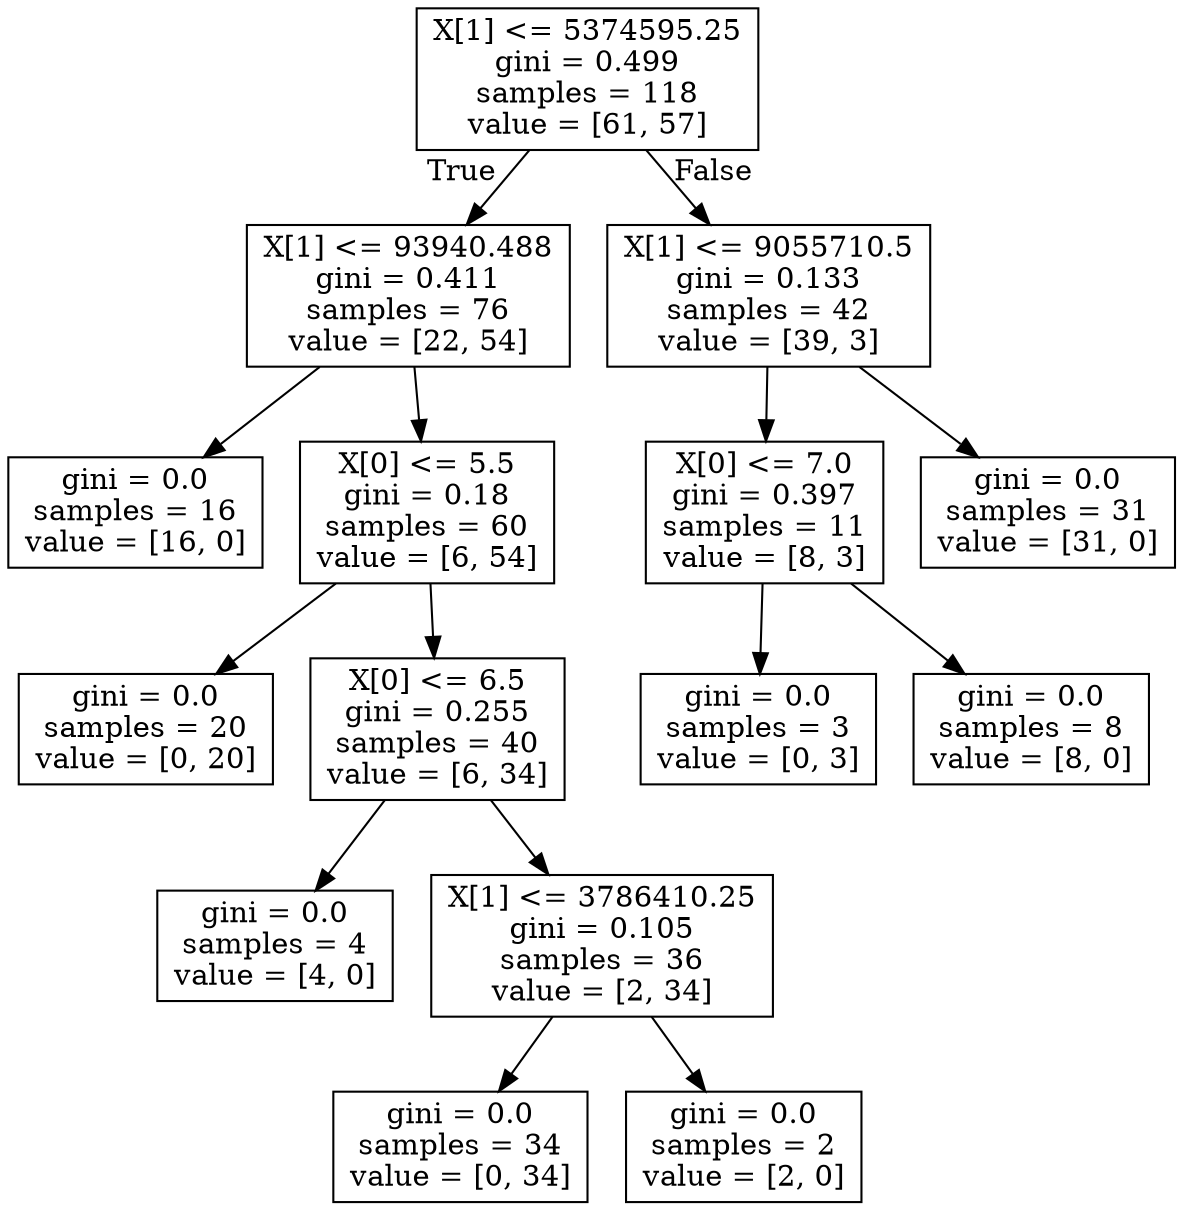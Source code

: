 digraph Tree {
node [shape=box] ;
0 [label="X[1] <= 5374595.25\ngini = 0.499\nsamples = 118\nvalue = [61, 57]"] ;
1 [label="X[1] <= 93940.488\ngini = 0.411\nsamples = 76\nvalue = [22, 54]"] ;
0 -> 1 [labeldistance=2.5, labelangle=45, headlabel="True"] ;
2 [label="gini = 0.0\nsamples = 16\nvalue = [16, 0]"] ;
1 -> 2 ;
3 [label="X[0] <= 5.5\ngini = 0.18\nsamples = 60\nvalue = [6, 54]"] ;
1 -> 3 ;
4 [label="gini = 0.0\nsamples = 20\nvalue = [0, 20]"] ;
3 -> 4 ;
5 [label="X[0] <= 6.5\ngini = 0.255\nsamples = 40\nvalue = [6, 34]"] ;
3 -> 5 ;
6 [label="gini = 0.0\nsamples = 4\nvalue = [4, 0]"] ;
5 -> 6 ;
7 [label="X[1] <= 3786410.25\ngini = 0.105\nsamples = 36\nvalue = [2, 34]"] ;
5 -> 7 ;
8 [label="gini = 0.0\nsamples = 34\nvalue = [0, 34]"] ;
7 -> 8 ;
9 [label="gini = 0.0\nsamples = 2\nvalue = [2, 0]"] ;
7 -> 9 ;
10 [label="X[1] <= 9055710.5\ngini = 0.133\nsamples = 42\nvalue = [39, 3]"] ;
0 -> 10 [labeldistance=2.5, labelangle=-45, headlabel="False"] ;
11 [label="X[0] <= 7.0\ngini = 0.397\nsamples = 11\nvalue = [8, 3]"] ;
10 -> 11 ;
12 [label="gini = 0.0\nsamples = 3\nvalue = [0, 3]"] ;
11 -> 12 ;
13 [label="gini = 0.0\nsamples = 8\nvalue = [8, 0]"] ;
11 -> 13 ;
14 [label="gini = 0.0\nsamples = 31\nvalue = [31, 0]"] ;
10 -> 14 ;
}
